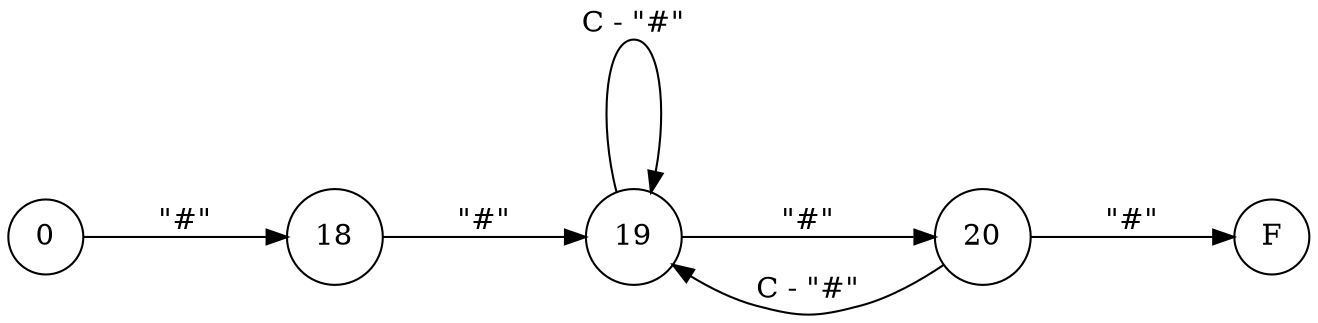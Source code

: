 digraph DFA {
    // Layout más libre y cuadrado
    splines = true;
    overlap = false;
    nodesep = 1;
    ranksep = 1;
    rankdir = LR;
    
    // Estados normales.
    node [shape = circle;];
    
    0 -> 18 [label = "\"#\"";];
    18 -> 19 [label = "\"#\"";];
    19 -> 19 [label = "C - \"#\"";];
    19 -> 20 [label = "\"#\"";];
    20 -> 19 [label = "C - \"#\"";];
    20 -> F [label = "\"#\"";];
}